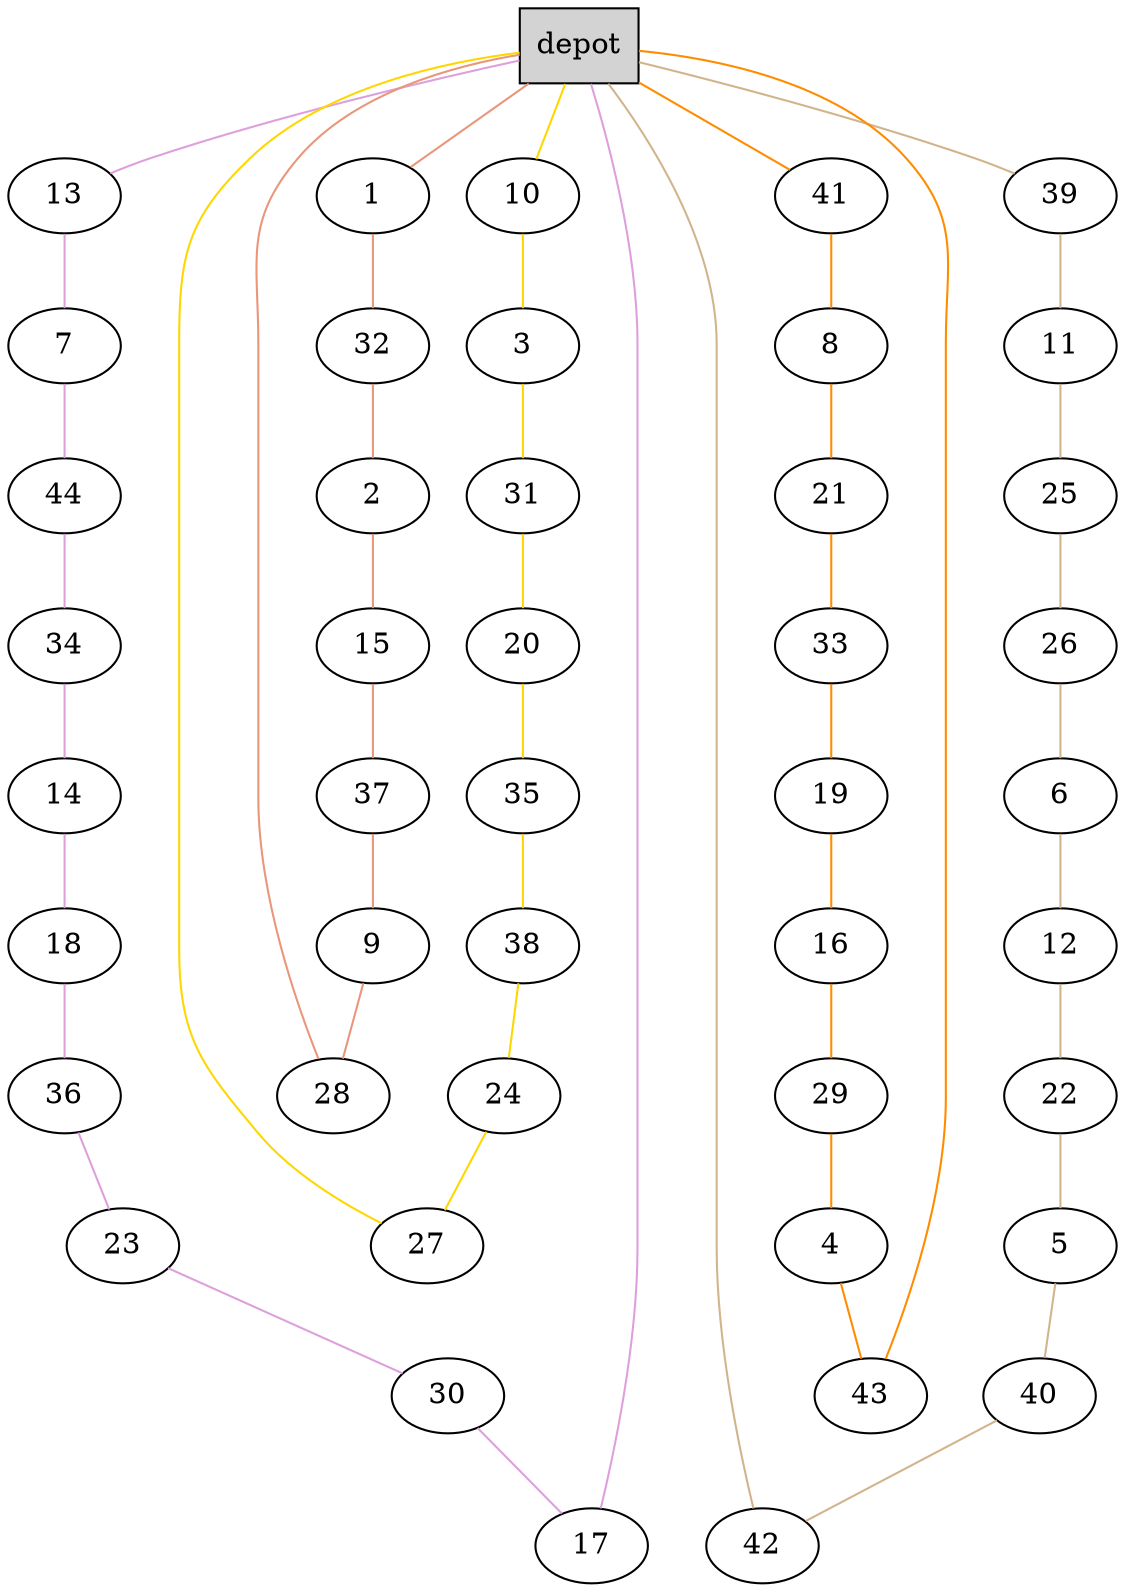 graph G {
  0[shape = box, label = "depot", style = filled ];
  1[shape = ellipse];
  "0"--"1"[color = darksalmon];
  32[shape = ellipse];
  "1"--"32"[color = darksalmon];
  2[shape = ellipse];
  "32"--"2"[color = darksalmon];
  15[shape = ellipse];
  "2"--"15"[color = darksalmon];
  37[shape = ellipse];
  "15"--"37"[color = darksalmon];
  9[shape = ellipse];
  "37"--"9"[color = darksalmon];
  28[shape = ellipse];
  "9"--"28"[color = darksalmon];
  "28"--"0"[color = darksalmon];
  10[shape = ellipse];
  "0"--"10"[color = gold];
  3[shape = ellipse];
  "10"--"3"[color = gold];
  31[shape = ellipse];
  "3"--"31"[color = gold];
  20[shape = ellipse];
  "31"--"20"[color = gold];
  35[shape = ellipse];
  "20"--"35"[color = gold];
  38[shape = ellipse];
  "35"--"38"[color = gold];
  24[shape = ellipse];
  "38"--"24"[color = gold];
  27[shape = ellipse];
  "24"--"27"[color = gold];
  "27"--"0"[color = gold];
  13[shape = ellipse];
  "0"--"13"[color = plum];
  7[shape = ellipse];
  "13"--"7"[color = plum];
  44[shape = ellipse];
  "7"--"44"[color = plum];
  34[shape = ellipse];
  "44"--"34"[color = plum];
  14[shape = ellipse];
  "34"--"14"[color = plum];
  18[shape = ellipse];
  "14"--"18"[color = plum];
  36[shape = ellipse];
  "18"--"36"[color = plum];
  23[shape = ellipse];
  "36"--"23"[color = plum];
  30[shape = ellipse];
  "23"--"30"[color = plum];
  17[shape = ellipse];
  "30"--"17"[color = plum];
  "17"--"0"[color = plum];
  39[shape = ellipse];
  "0"--"39"[color = tan];
  11[shape = ellipse];
  "39"--"11"[color = tan];
  25[shape = ellipse];
  "11"--"25"[color = tan];
  26[shape = ellipse];
  "25"--"26"[color = tan];
  6[shape = ellipse];
  "26"--"6"[color = tan];
  12[shape = ellipse];
  "6"--"12"[color = tan];
  22[shape = ellipse];
  "12"--"22"[color = tan];
  5[shape = ellipse];
  "22"--"5"[color = tan];
  40[shape = ellipse];
  "5"--"40"[color = tan];
  42[shape = ellipse];
  "40"--"42"[color = tan];
  "42"--"0"[color = tan];
  41[shape = ellipse];
  "0"--"41"[color = darkorange];
  8[shape = ellipse];
  "41"--"8"[color = darkorange];
  21[shape = ellipse];
  "8"--"21"[color = darkorange];
  33[shape = ellipse];
  "21"--"33"[color = darkorange];
  19[shape = ellipse];
  "33"--"19"[color = darkorange];
  16[shape = ellipse];
  "19"--"16"[color = darkorange];
  29[shape = ellipse];
  "16"--"29"[color = darkorange];
  4[shape = ellipse];
  "29"--"4"[color = darkorange];
  43[shape = ellipse];
  "4"--"43"[color = darkorange];
  "43"--"0"[color = darkorange];
}
